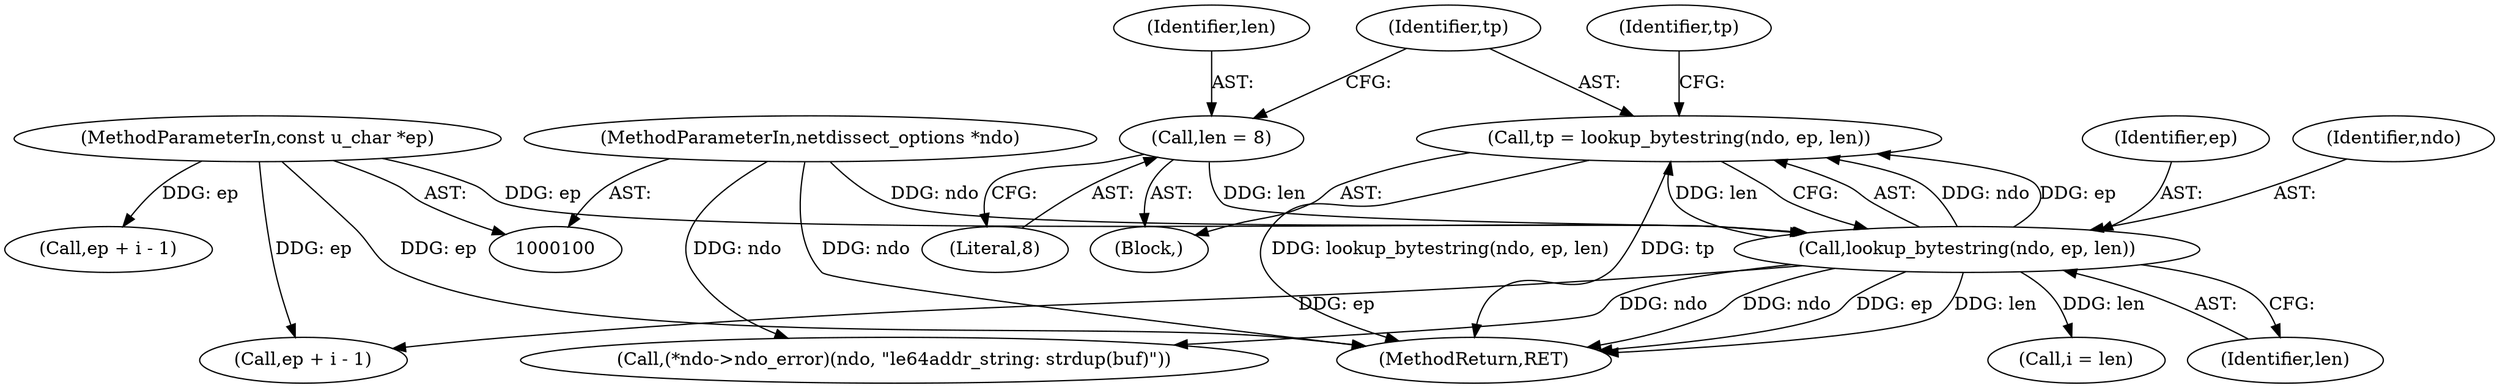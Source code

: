 digraph "0_tcpdump_730fc35968c5433b9e2a829779057f4f9495dc51@pointer" {
"1000112" [label="(Call,tp = lookup_bytestring(ndo, ep, len))"];
"1000114" [label="(Call,lookup_bytestring(ndo, ep, len))"];
"1000101" [label="(MethodParameterIn,netdissect_options *ndo)"];
"1000102" [label="(MethodParameterIn,const u_char *ep)"];
"1000105" [label="(Call,len = 8)"];
"1000161" [label="(Call,ep + i - 1)"];
"1000114" [label="(Call,lookup_bytestring(ndo, ep, len))"];
"1000106" [label="(Identifier,len)"];
"1000105" [label="(Call,len = 8)"];
"1000101" [label="(MethodParameterIn,netdissect_options *ndo)"];
"1000113" [label="(Identifier,tp)"];
"1000120" [label="(Identifier,tp)"];
"1000190" [label="(Call,(*ndo->ndo_error)(ndo, \"le64addr_string: strdup(buf)\"))"];
"1000103" [label="(Block,)"];
"1000116" [label="(Identifier,ep)"];
"1000130" [label="(Call,i = len)"];
"1000147" [label="(Call,ep + i - 1)"];
"1000112" [label="(Call,tp = lookup_bytestring(ndo, ep, len))"];
"1000102" [label="(MethodParameterIn,const u_char *ep)"];
"1000107" [label="(Literal,8)"];
"1000117" [label="(Identifier,len)"];
"1000115" [label="(Identifier,ndo)"];
"1000197" [label="(MethodReturn,RET)"];
"1000112" -> "1000103"  [label="AST: "];
"1000112" -> "1000114"  [label="CFG: "];
"1000113" -> "1000112"  [label="AST: "];
"1000114" -> "1000112"  [label="AST: "];
"1000120" -> "1000112"  [label="CFG: "];
"1000112" -> "1000197"  [label="DDG: lookup_bytestring(ndo, ep, len)"];
"1000112" -> "1000197"  [label="DDG: tp"];
"1000114" -> "1000112"  [label="DDG: ndo"];
"1000114" -> "1000112"  [label="DDG: ep"];
"1000114" -> "1000112"  [label="DDG: len"];
"1000114" -> "1000117"  [label="CFG: "];
"1000115" -> "1000114"  [label="AST: "];
"1000116" -> "1000114"  [label="AST: "];
"1000117" -> "1000114"  [label="AST: "];
"1000114" -> "1000197"  [label="DDG: len"];
"1000114" -> "1000197"  [label="DDG: ndo"];
"1000114" -> "1000197"  [label="DDG: ep"];
"1000101" -> "1000114"  [label="DDG: ndo"];
"1000102" -> "1000114"  [label="DDG: ep"];
"1000105" -> "1000114"  [label="DDG: len"];
"1000114" -> "1000130"  [label="DDG: len"];
"1000114" -> "1000147"  [label="DDG: ep"];
"1000114" -> "1000190"  [label="DDG: ndo"];
"1000101" -> "1000100"  [label="AST: "];
"1000101" -> "1000197"  [label="DDG: ndo"];
"1000101" -> "1000190"  [label="DDG: ndo"];
"1000102" -> "1000100"  [label="AST: "];
"1000102" -> "1000197"  [label="DDG: ep"];
"1000102" -> "1000147"  [label="DDG: ep"];
"1000102" -> "1000161"  [label="DDG: ep"];
"1000105" -> "1000103"  [label="AST: "];
"1000105" -> "1000107"  [label="CFG: "];
"1000106" -> "1000105"  [label="AST: "];
"1000107" -> "1000105"  [label="AST: "];
"1000113" -> "1000105"  [label="CFG: "];
}
